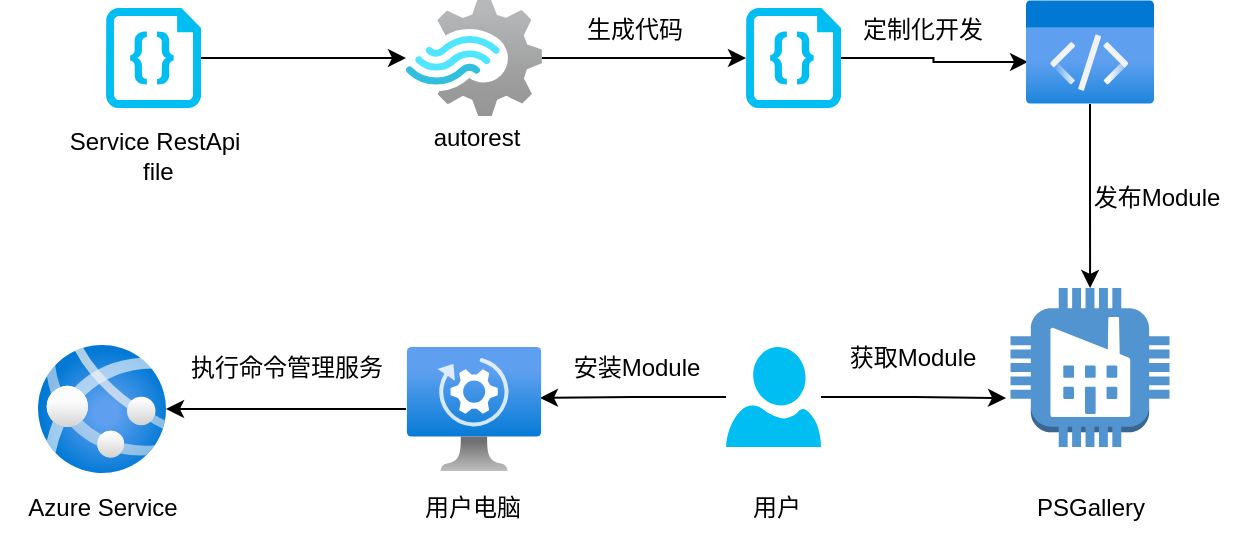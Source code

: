 <mxfile version="21.0.6" type="device"><diagram name="第 1 页" id="SKWFMBO4dL12zl9ni6Ku"><mxGraphModel dx="1327" dy="788" grid="1" gridSize="10" guides="1" tooltips="1" connect="1" arrows="1" fold="1" page="1" pageScale="1" pageWidth="827" pageHeight="1169" math="0" shadow="0"><root><mxCell id="0"/><mxCell id="1" parent="0"/><mxCell id="s24-STDcRmaDCTYngzqd-10" style="edgeStyle=orthogonalEdgeStyle;rounded=0;orthogonalLoop=1;jettySize=auto;html=1;" edge="1" parent="1" source="s24-STDcRmaDCTYngzqd-2" target="s24-STDcRmaDCTYngzqd-8"><mxGeometry relative="1" as="geometry"/></mxCell><mxCell id="s24-STDcRmaDCTYngzqd-2" value="" style="verticalLabelPosition=bottom;html=1;verticalAlign=top;align=center;strokeColor=none;fillColor=#00BEF2;shape=mxgraph.azure.code_file;pointerEvents=1;" vertex="1" parent="1"><mxGeometry x="150" y="220" width="47.5" height="50" as="geometry"/></mxCell><mxCell id="s24-STDcRmaDCTYngzqd-3" value="Service RestApi&lt;br&gt;&amp;nbsp;file" style="text;html=1;align=center;verticalAlign=middle;resizable=0;points=[];autosize=1;strokeColor=none;fillColor=none;" vertex="1" parent="1"><mxGeometry x="118.75" y="274" width="110" height="40" as="geometry"/></mxCell><mxCell id="s24-STDcRmaDCTYngzqd-17" style="edgeStyle=orthogonalEdgeStyle;rounded=0;orthogonalLoop=1;jettySize=auto;html=1;entryX=0;entryY=0.5;entryDx=0;entryDy=0;entryPerimeter=0;" edge="1" parent="1" source="s24-STDcRmaDCTYngzqd-8" target="s24-STDcRmaDCTYngzqd-16"><mxGeometry relative="1" as="geometry"/></mxCell><mxCell id="s24-STDcRmaDCTYngzqd-8" value="" style="aspect=fixed;html=1;points=[];align=center;image;fontSize=12;image=img/lib/azure2/analytics/Stream_Analytics_Jobs.svg;" vertex="1" parent="1"><mxGeometry x="300" y="216" width="68" height="58.0" as="geometry"/></mxCell><mxCell id="s24-STDcRmaDCTYngzqd-9" value="autorest" style="text;html=1;align=center;verticalAlign=middle;resizable=0;points=[];autosize=1;strokeColor=none;fillColor=none;" vertex="1" parent="1"><mxGeometry x="300" y="270" width="70" height="30" as="geometry"/></mxCell><mxCell id="s24-STDcRmaDCTYngzqd-13" value="定制化开发" style="text;html=1;align=center;verticalAlign=middle;resizable=0;points=[];autosize=1;strokeColor=none;fillColor=none;" vertex="1" parent="1"><mxGeometry x="517.5" y="216" width="80" height="30" as="geometry"/></mxCell><mxCell id="s24-STDcRmaDCTYngzqd-15" value="生成代码" style="text;html=1;align=center;verticalAlign=middle;resizable=0;points=[];autosize=1;strokeColor=none;fillColor=none;" vertex="1" parent="1"><mxGeometry x="379" y="216" width="70" height="30" as="geometry"/></mxCell><mxCell id="s24-STDcRmaDCTYngzqd-19" style="edgeStyle=orthogonalEdgeStyle;rounded=0;orthogonalLoop=1;jettySize=auto;html=1;entryX=0.016;entryY=0.596;entryDx=0;entryDy=0;entryPerimeter=0;" edge="1" parent="1" source="s24-STDcRmaDCTYngzqd-16" target="s24-STDcRmaDCTYngzqd-18"><mxGeometry relative="1" as="geometry"/></mxCell><mxCell id="s24-STDcRmaDCTYngzqd-16" value="" style="verticalLabelPosition=bottom;html=1;verticalAlign=top;align=center;strokeColor=none;fillColor=#00BEF2;shape=mxgraph.azure.code_file;pointerEvents=1;" vertex="1" parent="1"><mxGeometry x="470" y="220" width="47.5" height="50" as="geometry"/></mxCell><mxCell id="s24-STDcRmaDCTYngzqd-23" style="edgeStyle=orthogonalEdgeStyle;rounded=0;orthogonalLoop=1;jettySize=auto;html=1;" edge="1" parent="1" source="s24-STDcRmaDCTYngzqd-18" target="s24-STDcRmaDCTYngzqd-21"><mxGeometry relative="1" as="geometry"/></mxCell><mxCell id="s24-STDcRmaDCTYngzqd-18" value="" style="aspect=fixed;html=1;points=[];align=center;image;fontSize=12;image=img/lib/azure2/general/Code.svg;" vertex="1" parent="1"><mxGeometry x="610" y="216" width="64" height="52" as="geometry"/></mxCell><mxCell id="s24-STDcRmaDCTYngzqd-21" value="" style="outlineConnect=0;dashed=0;verticalLabelPosition=bottom;verticalAlign=top;align=center;html=1;shape=mxgraph.aws3.factory;fillColor=#5294CF;gradientColor=none;" vertex="1" parent="1"><mxGeometry x="602.25" y="360" width="79.5" height="79.5" as="geometry"/></mxCell><mxCell id="s24-STDcRmaDCTYngzqd-22" value="PSGallery" style="text;html=1;align=center;verticalAlign=middle;resizable=0;points=[];autosize=1;strokeColor=none;fillColor=none;" vertex="1" parent="1"><mxGeometry x="602" y="455" width="80" height="30" as="geometry"/></mxCell><mxCell id="s24-STDcRmaDCTYngzqd-24" value="发布Module" style="text;html=1;align=center;verticalAlign=middle;resizable=0;points=[];autosize=1;strokeColor=none;fillColor=none;" vertex="1" parent="1"><mxGeometry x="630" y="300" width="90" height="30" as="geometry"/></mxCell><mxCell id="s24-STDcRmaDCTYngzqd-29" style="edgeStyle=orthogonalEdgeStyle;rounded=0;orthogonalLoop=1;jettySize=auto;html=1;entryX=-0.028;entryY=0.692;entryDx=0;entryDy=0;entryPerimeter=0;" edge="1" parent="1" source="s24-STDcRmaDCTYngzqd-28" target="s24-STDcRmaDCTYngzqd-21"><mxGeometry relative="1" as="geometry"/></mxCell><mxCell id="s24-STDcRmaDCTYngzqd-33" style="edgeStyle=orthogonalEdgeStyle;rounded=0;orthogonalLoop=1;jettySize=auto;html=1;entryX=0.985;entryY=0.411;entryDx=0;entryDy=0;entryPerimeter=0;" edge="1" parent="1" source="s24-STDcRmaDCTYngzqd-28" target="s24-STDcRmaDCTYngzqd-32"><mxGeometry relative="1" as="geometry"/></mxCell><mxCell id="s24-STDcRmaDCTYngzqd-28" value="" style="verticalLabelPosition=bottom;html=1;verticalAlign=top;align=center;strokeColor=none;fillColor=#00BEF2;shape=mxgraph.azure.user;" vertex="1" parent="1"><mxGeometry x="460" y="389.5" width="47.5" height="50" as="geometry"/></mxCell><mxCell id="s24-STDcRmaDCTYngzqd-31" value="获取Module" style="text;html=1;align=center;verticalAlign=middle;resizable=0;points=[];autosize=1;strokeColor=none;fillColor=none;" vertex="1" parent="1"><mxGeometry x="507.5" y="380" width="90" height="30" as="geometry"/></mxCell><mxCell id="s24-STDcRmaDCTYngzqd-36" style="edgeStyle=orthogonalEdgeStyle;rounded=0;orthogonalLoop=1;jettySize=auto;html=1;" edge="1" parent="1" source="s24-STDcRmaDCTYngzqd-32" target="s24-STDcRmaDCTYngzqd-35"><mxGeometry relative="1" as="geometry"/></mxCell><mxCell id="s24-STDcRmaDCTYngzqd-32" value="" style="aspect=fixed;html=1;points=[];align=center;image;fontSize=12;image=img/lib/azure2/compute/Automanaged_VM.svg;" vertex="1" parent="1"><mxGeometry x="300" y="389.5" width="68" height="62" as="geometry"/></mxCell><mxCell id="s24-STDcRmaDCTYngzqd-34" value="安装Module" style="text;html=1;align=center;verticalAlign=middle;resizable=0;points=[];autosize=1;strokeColor=none;fillColor=none;" vertex="1" parent="1"><mxGeometry x="370" y="384.75" width="90" height="30" as="geometry"/></mxCell><mxCell id="s24-STDcRmaDCTYngzqd-35" value="" style="aspect=fixed;html=1;points=[];align=center;image;fontSize=12;image=img/lib/azure2/compute/App_Services.svg;" vertex="1" parent="1"><mxGeometry x="116" y="388.5" width="64" height="64" as="geometry"/></mxCell><mxCell id="s24-STDcRmaDCTYngzqd-37" value="执行命令管理服务" style="text;html=1;align=center;verticalAlign=middle;resizable=0;points=[];autosize=1;strokeColor=none;fillColor=none;" vertex="1" parent="1"><mxGeometry x="180" y="385" width="120" height="30" as="geometry"/></mxCell><mxCell id="s24-STDcRmaDCTYngzqd-38" value="Azure Service" style="text;html=1;align=center;verticalAlign=middle;resizable=0;points=[];autosize=1;strokeColor=none;fillColor=none;" vertex="1" parent="1"><mxGeometry x="97.5" y="455" width="100" height="30" as="geometry"/></mxCell><mxCell id="s24-STDcRmaDCTYngzqd-39" value="用户电脑" style="text;html=1;align=center;verticalAlign=middle;resizable=0;points=[];autosize=1;strokeColor=none;fillColor=none;" vertex="1" parent="1"><mxGeometry x="298" y="455" width="70" height="30" as="geometry"/></mxCell><mxCell id="s24-STDcRmaDCTYngzqd-40" value="用户" style="text;html=1;align=center;verticalAlign=middle;resizable=0;points=[];autosize=1;strokeColor=none;fillColor=none;" vertex="1" parent="1"><mxGeometry x="460" y="455" width="50" height="30" as="geometry"/></mxCell></root></mxGraphModel></diagram></mxfile>